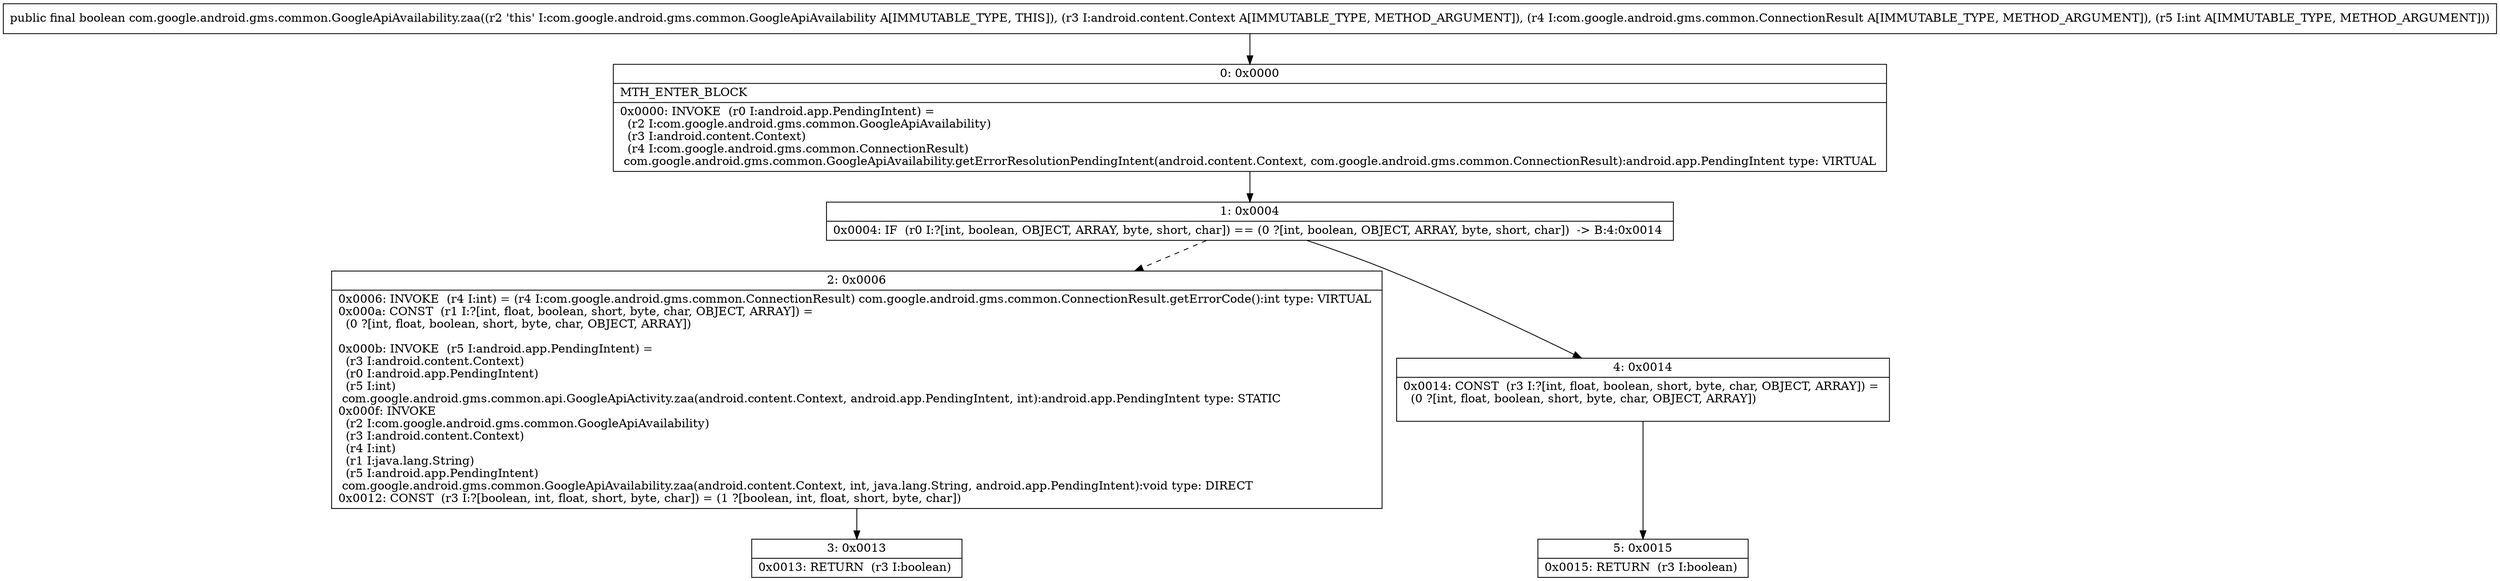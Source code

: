 digraph "CFG forcom.google.android.gms.common.GoogleApiAvailability.zaa(Landroid\/content\/Context;Lcom\/google\/android\/gms\/common\/ConnectionResult;I)Z" {
Node_0 [shape=record,label="{0\:\ 0x0000|MTH_ENTER_BLOCK\l|0x0000: INVOKE  (r0 I:android.app.PendingIntent) = \l  (r2 I:com.google.android.gms.common.GoogleApiAvailability)\l  (r3 I:android.content.Context)\l  (r4 I:com.google.android.gms.common.ConnectionResult)\l com.google.android.gms.common.GoogleApiAvailability.getErrorResolutionPendingIntent(android.content.Context, com.google.android.gms.common.ConnectionResult):android.app.PendingIntent type: VIRTUAL \l}"];
Node_1 [shape=record,label="{1\:\ 0x0004|0x0004: IF  (r0 I:?[int, boolean, OBJECT, ARRAY, byte, short, char]) == (0 ?[int, boolean, OBJECT, ARRAY, byte, short, char])  \-\> B:4:0x0014 \l}"];
Node_2 [shape=record,label="{2\:\ 0x0006|0x0006: INVOKE  (r4 I:int) = (r4 I:com.google.android.gms.common.ConnectionResult) com.google.android.gms.common.ConnectionResult.getErrorCode():int type: VIRTUAL \l0x000a: CONST  (r1 I:?[int, float, boolean, short, byte, char, OBJECT, ARRAY]) = \l  (0 ?[int, float, boolean, short, byte, char, OBJECT, ARRAY])\l \l0x000b: INVOKE  (r5 I:android.app.PendingIntent) = \l  (r3 I:android.content.Context)\l  (r0 I:android.app.PendingIntent)\l  (r5 I:int)\l com.google.android.gms.common.api.GoogleApiActivity.zaa(android.content.Context, android.app.PendingIntent, int):android.app.PendingIntent type: STATIC \l0x000f: INVOKE  \l  (r2 I:com.google.android.gms.common.GoogleApiAvailability)\l  (r3 I:android.content.Context)\l  (r4 I:int)\l  (r1 I:java.lang.String)\l  (r5 I:android.app.PendingIntent)\l com.google.android.gms.common.GoogleApiAvailability.zaa(android.content.Context, int, java.lang.String, android.app.PendingIntent):void type: DIRECT \l0x0012: CONST  (r3 I:?[boolean, int, float, short, byte, char]) = (1 ?[boolean, int, float, short, byte, char]) \l}"];
Node_3 [shape=record,label="{3\:\ 0x0013|0x0013: RETURN  (r3 I:boolean) \l}"];
Node_4 [shape=record,label="{4\:\ 0x0014|0x0014: CONST  (r3 I:?[int, float, boolean, short, byte, char, OBJECT, ARRAY]) = \l  (0 ?[int, float, boolean, short, byte, char, OBJECT, ARRAY])\l \l}"];
Node_5 [shape=record,label="{5\:\ 0x0015|0x0015: RETURN  (r3 I:boolean) \l}"];
MethodNode[shape=record,label="{public final boolean com.google.android.gms.common.GoogleApiAvailability.zaa((r2 'this' I:com.google.android.gms.common.GoogleApiAvailability A[IMMUTABLE_TYPE, THIS]), (r3 I:android.content.Context A[IMMUTABLE_TYPE, METHOD_ARGUMENT]), (r4 I:com.google.android.gms.common.ConnectionResult A[IMMUTABLE_TYPE, METHOD_ARGUMENT]), (r5 I:int A[IMMUTABLE_TYPE, METHOD_ARGUMENT])) }"];
MethodNode -> Node_0;
Node_0 -> Node_1;
Node_1 -> Node_2[style=dashed];
Node_1 -> Node_4;
Node_2 -> Node_3;
Node_4 -> Node_5;
}

